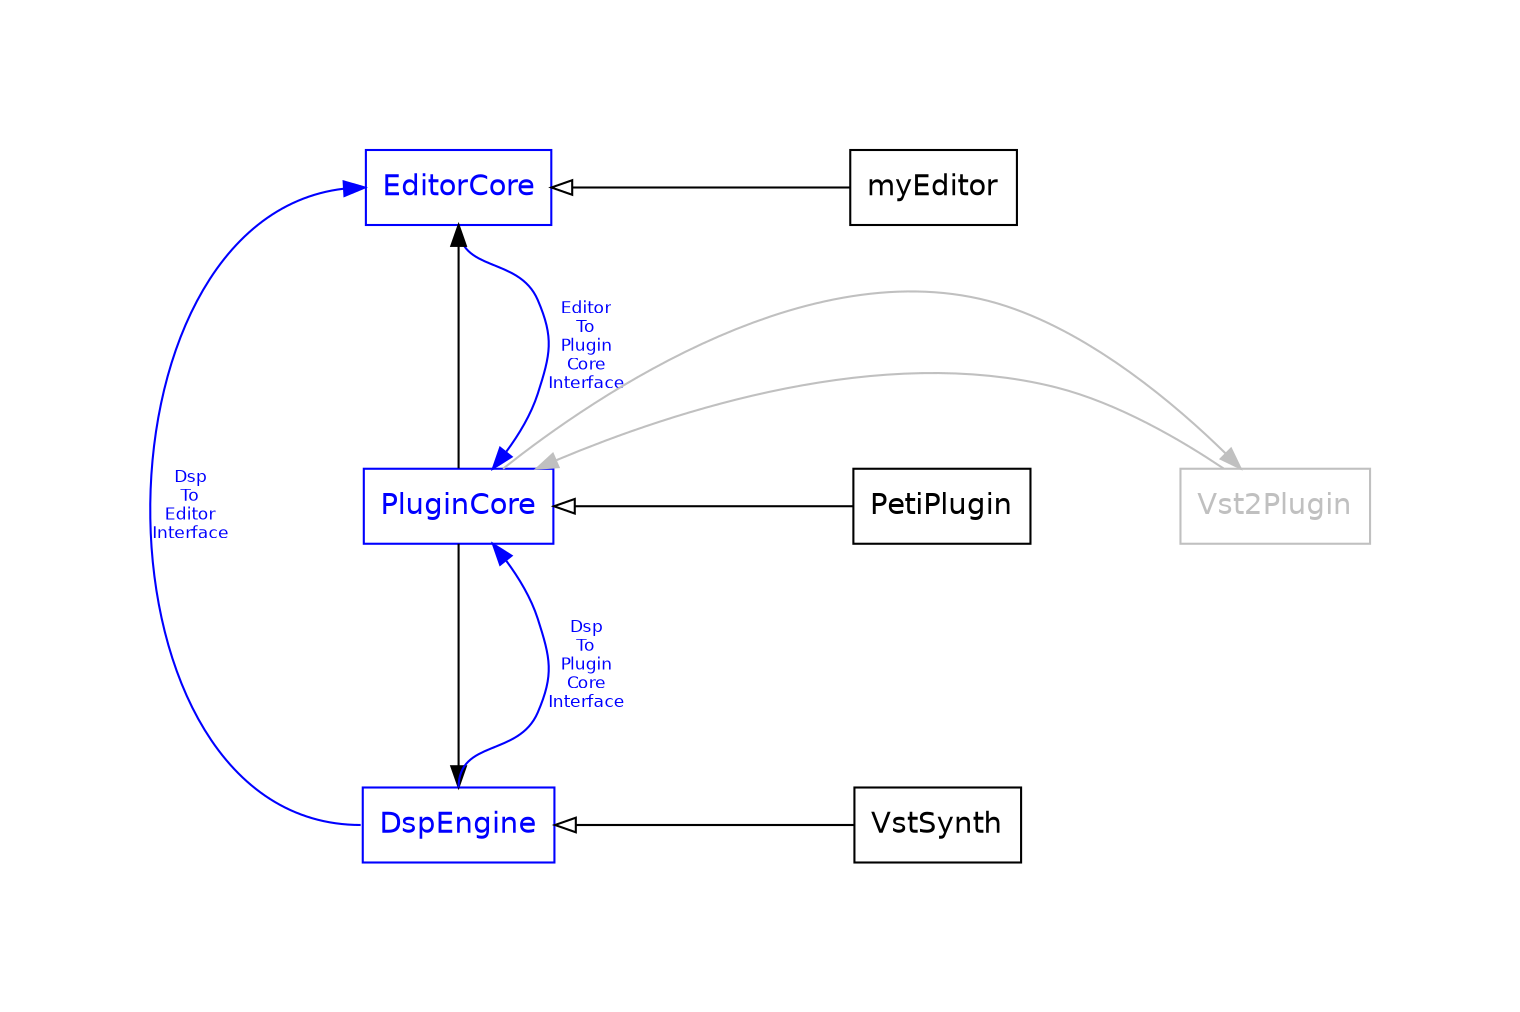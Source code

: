 digraph BernieFramework {
  pad = 1
  node [shape=box]
  nodesep = 1
  ranksep = 1
  node [fontname="Helvetica"]
  subgraph Editor
  {
    rank = min
    EditorCore -> myEditor [dir=back, arrowtail=onormal]
  }
  subgraph Core
  {
    rank = same;
    concentrate=true
    PluginCore -> PetiPlugin [dir=back, arrowtail=onormal]
    Vst2Plugin -> PluginCore [color=gray]
    PluginCore -> Vst2Plugin [color=gray]
  }
  PluginCore -> EditorCore [weight=4]
  subgraph Dsp
  {
    rank = max
    DspEngine -> VstSynth [dir=back, arrowtail=onormal]
  }
  PluginCore -> DspEngine [weight=4]

  // Accessed via abstract interfaces
  edge [fontname="Helvetica", fontsize=8, fontcolor=blue color=blue]
  EditorCore:s -> PluginCore [label="Editor\nTo\nPlugin\nCore\nInterface"]
  DspEngine:n -> PluginCore [label="Dsp\nTo\nPlugin\nCore\nInterface"]
  DspEngine:w -> EditorCore:w [label="Dsp\nTo\nEditor\nInterface", labelfloat=true]

  // Classes in the framework's Core:
  EditorCore [color=blue, fontcolor=blue]
  PluginCore [color=blue, fontcolor=blue]
  DspEngine [color=blue, fontcolor=blue]

  // Application classes that inherit from the framework's Core:
  myEditor [color=black, fontcolor=black]
  VstSynth [color=black, fontcolor=black]
  PetiPlugin [color=black, fontcolor=black]

  // Implementation detail classes
  Vst2Plugin [color=gray, fontcolor=gray]
}
